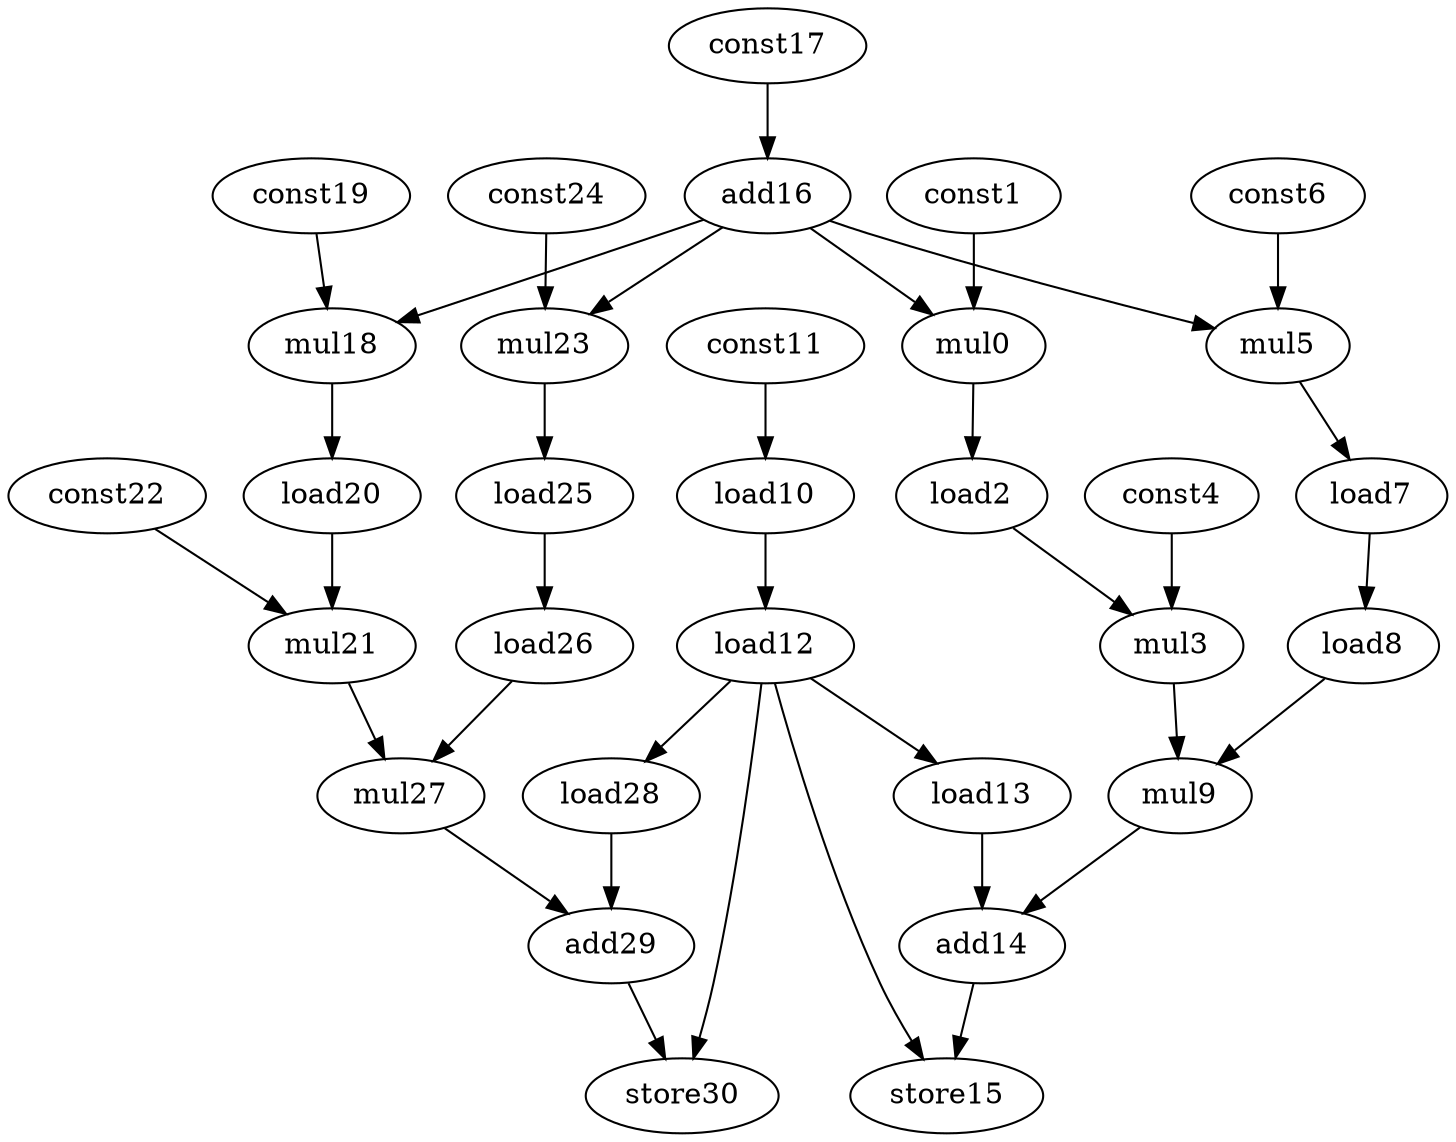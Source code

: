 digraph G {
mul0[opcode=mul];
const1[opcode=const];
load2[opcode=load];
mul3[opcode=mul];
const4[opcode=const];
mul5[opcode=mul];
const6[opcode=const];
load7[opcode=load];
load8[opcode=load];
mul9[opcode=mul];
load10[opcode=load];
const11[opcode=const];
load12[opcode=load];
load13[opcode=load];
add14[opcode=add];
store15[opcode=store];
add16[opcode=add];
const17[opcode=const];
mul18[opcode=mul];
const19[opcode=const];
load20[opcode=load];
mul21[opcode=mul];
const22[opcode=const];
mul23[opcode=mul];
const24[opcode=const];
load25[opcode=load];
load26[opcode=load];
mul27[opcode=mul];
load28[opcode=load];
add29[opcode=add];
store30[opcode=store];
load2->mul3[operand=0]; //load->mul
mul3->mul9[operand=0]; //mul->mul
load7->load8[operand=0]; //load->load
load8->mul9[operand=1]; //load->mul
mul9->add14[operand=1]; //mul->add
load10->load12[operand=0]; //load->load
load12->load13[operand=0]; //load->load
load12->store15[operand=1]; //load->store
load12->load28[operand=0]; //load->load
load12->store30[operand=1]; //load->store
load13->add14[operand=0]; //load->add
add14->store15[operand=0]; //add->store
add16->mul18[operand=1]; //add->gep_mul
add16->mul23[operand=1]; //add->gep_mul
add16->mul0[operand=1]; //add->gep_mul
add16->mul5[operand=1]; //add->gep_mul
load20->mul21[operand=0]; //load->mul
mul21->mul27[operand=0]; //mul->mul
load25->load26[operand=0]; //load->load
load26->mul27[operand=1]; //load->mul
mul27->add29[operand=1]; //mul->add
load28->add29[operand=0]; //load->add
add29->store30[operand=0]; //add->store
const1->mul0[operand=0]; //gep_const->gep_mul
mul0->load2[operand=0]; //gep_mul->load
const4->mul3[operand=1]; //const->mul
const6->mul5[operand=0]; //gep_const->gep_mul
mul5->load7[operand=0]; //gep_mul->load
const11->load10[operand=0]; //const->load
const17->add16[operand=1]; //const->add
const19->mul18[operand=0]; //gep_const->gep_mul
mul18->load20[operand=0]; //gep_mul->load
const22->mul21[operand=1]; //const->mul
const24->mul23[operand=0]; //gep_const->gep_mul
mul23->load25[operand=0]; //gep_mul->load
}
